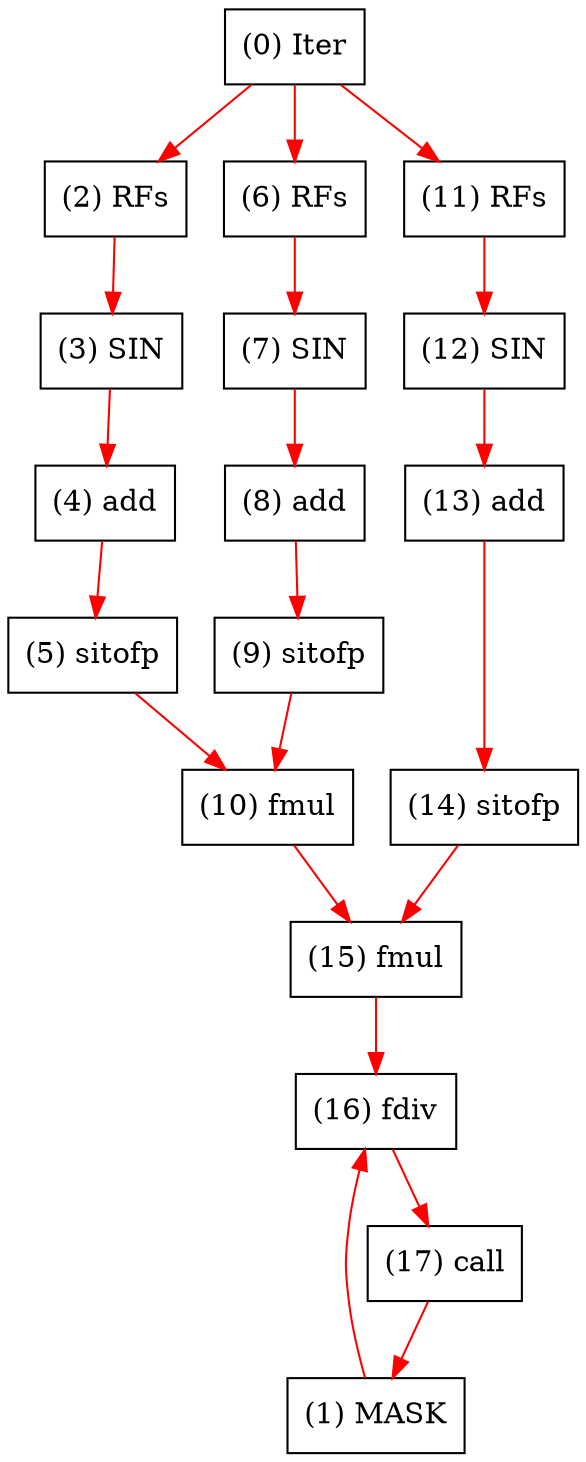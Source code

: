 digraph "DFG for'kernel' function" {
	Node0Iter[shape=record, label="(0) Iter"];
	Node1MASK[shape=record, label="(1) MASK"];
	Node2RFs[shape=record, label="(2) RFs"];
	Node3SIN[shape=record, label="(3) SIN"];
	Node4add[shape=record, label="(4) add"];
	Node5sitofp[shape=record, label="(5) sitofp"];
	Node6RFs[shape=record, label="(6) RFs"];
	Node7SIN[shape=record, label="(7) SIN"];
	Node8add[shape=record, label="(8) add"];
	Node9sitofp[shape=record, label="(9) sitofp"];
	Node10fmul[shape=record, label="(10) fmul"];
	Node11RFs[shape=record, label="(11) RFs"];
	Node12SIN[shape=record, label="(12) SIN"];
	Node13add[shape=record, label="(13) add"];
	Node14sitofp[shape=record, label="(14) sitofp"];
	Node15fmul[shape=record, label="(15) fmul"];
	Node16fdiv[shape=record, label="(16) fdiv"];
	Node17call[shape=record, label="(17) call"];
edge [color=red]
	Node17call -> Node1MASK
	Node0Iter -> Node2RFs
	Node2RFs -> Node3SIN
	Node3SIN -> Node4add
	Node4add -> Node5sitofp
	Node0Iter -> Node6RFs
	Node6RFs -> Node7SIN
	Node7SIN -> Node8add
	Node8add -> Node9sitofp
	Node5sitofp -> Node10fmul
	Node9sitofp -> Node10fmul
	Node0Iter -> Node11RFs
	Node11RFs -> Node12SIN
	Node12SIN -> Node13add
	Node13add -> Node14sitofp
	Node10fmul -> Node15fmul
	Node14sitofp -> Node15fmul
	Node1MASK -> Node16fdiv
	Node15fmul -> Node16fdiv
	Node16fdiv -> Node17call
}
